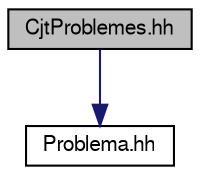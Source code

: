 digraph "CjtProblemes.hh"
{
 // LATEX_PDF_SIZE
  edge [fontname="FreeSans",fontsize="10",labelfontname="FreeSans",labelfontsize="10"];
  node [fontname="FreeSans",fontsize="10",shape=record];
  Node1 [label="CjtProblemes.hh",height=0.2,width=0.4,color="black", fillcolor="grey75", style="filled", fontcolor="black",tooltip="Especificació de la clase CjtProblemes."];
  Node1 -> Node2 [color="midnightblue",fontsize="10",style="solid",fontname="FreeSans"];
  Node2 [label="Problema.hh",height=0.2,width=0.4,color="black", fillcolor="white", style="filled",URL="$_problema_8hh.html",tooltip="Especificació de la classe Problema."];
}
